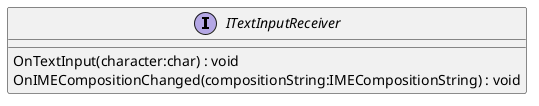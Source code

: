 @startuml
interface ITextInputReceiver {
    OnTextInput(character:char) : void
    OnIMECompositionChanged(compositionString:IMECompositionString) : void
}
@enduml
